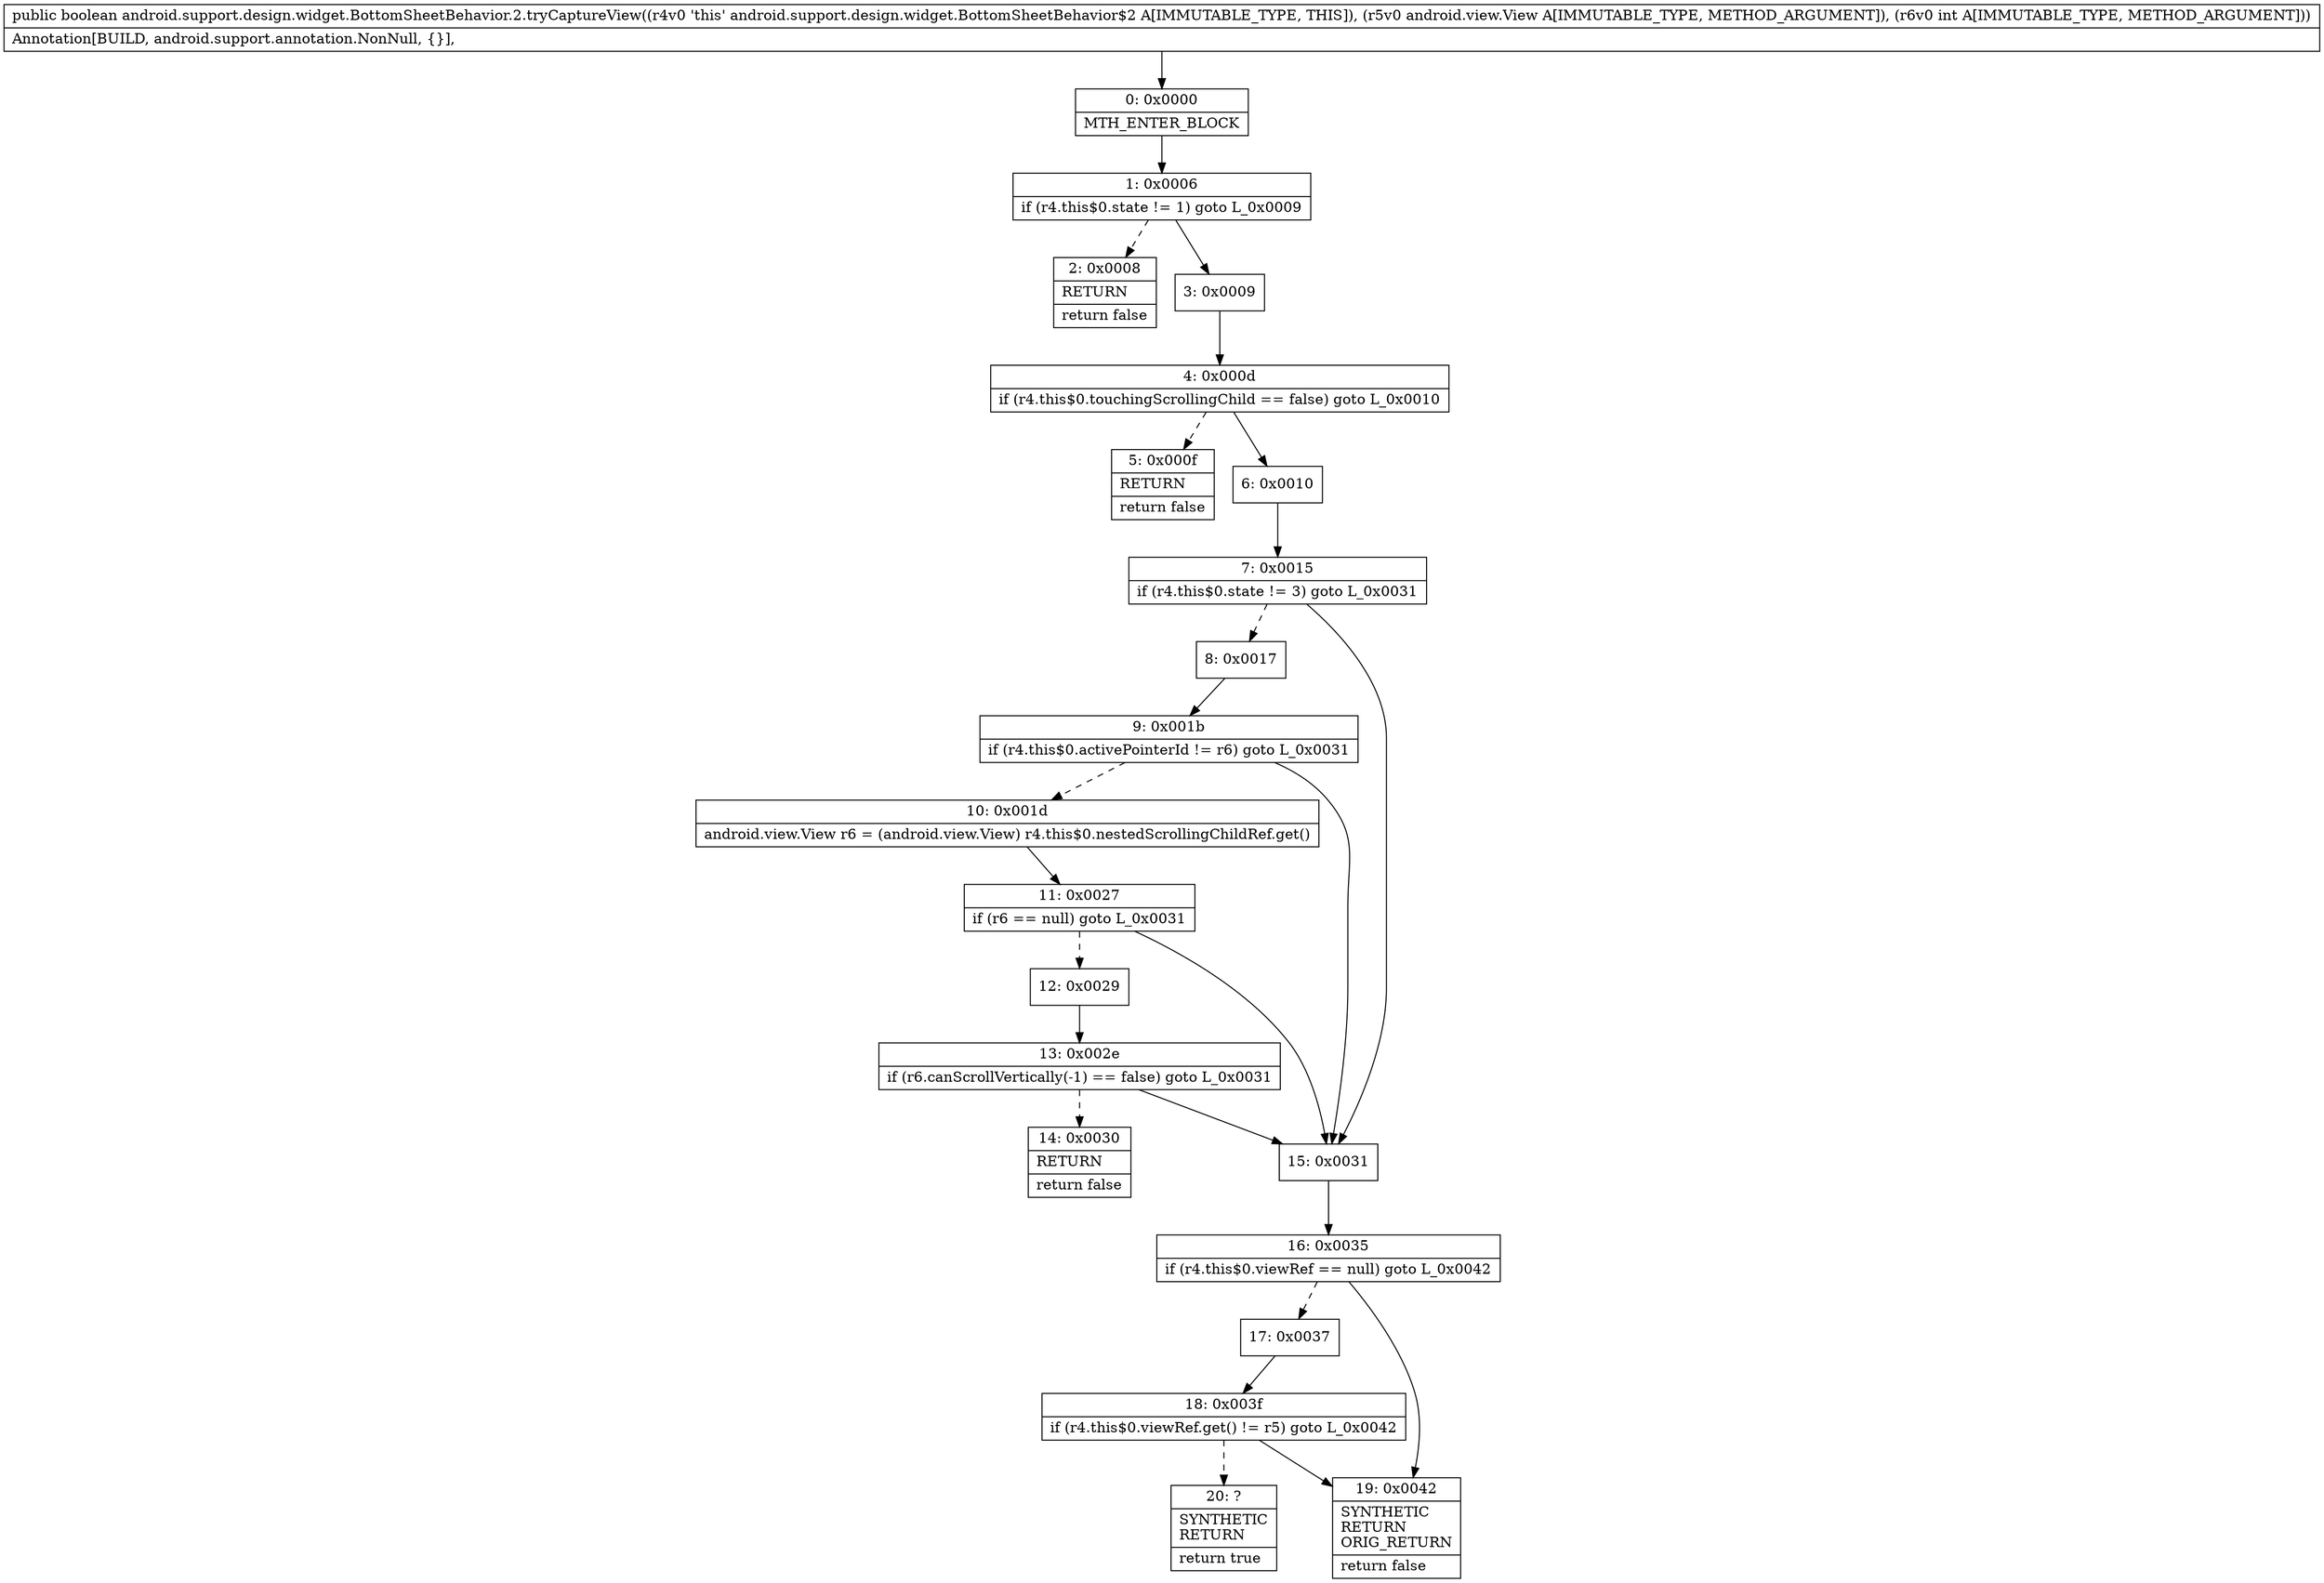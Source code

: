 digraph "CFG forandroid.support.design.widget.BottomSheetBehavior.2.tryCaptureView(Landroid\/view\/View;I)Z" {
Node_0 [shape=record,label="{0\:\ 0x0000|MTH_ENTER_BLOCK\l}"];
Node_1 [shape=record,label="{1\:\ 0x0006|if (r4.this$0.state != 1) goto L_0x0009\l}"];
Node_2 [shape=record,label="{2\:\ 0x0008|RETURN\l|return false\l}"];
Node_3 [shape=record,label="{3\:\ 0x0009}"];
Node_4 [shape=record,label="{4\:\ 0x000d|if (r4.this$0.touchingScrollingChild == false) goto L_0x0010\l}"];
Node_5 [shape=record,label="{5\:\ 0x000f|RETURN\l|return false\l}"];
Node_6 [shape=record,label="{6\:\ 0x0010}"];
Node_7 [shape=record,label="{7\:\ 0x0015|if (r4.this$0.state != 3) goto L_0x0031\l}"];
Node_8 [shape=record,label="{8\:\ 0x0017}"];
Node_9 [shape=record,label="{9\:\ 0x001b|if (r4.this$0.activePointerId != r6) goto L_0x0031\l}"];
Node_10 [shape=record,label="{10\:\ 0x001d|android.view.View r6 = (android.view.View) r4.this$0.nestedScrollingChildRef.get()\l}"];
Node_11 [shape=record,label="{11\:\ 0x0027|if (r6 == null) goto L_0x0031\l}"];
Node_12 [shape=record,label="{12\:\ 0x0029}"];
Node_13 [shape=record,label="{13\:\ 0x002e|if (r6.canScrollVertically(\-1) == false) goto L_0x0031\l}"];
Node_14 [shape=record,label="{14\:\ 0x0030|RETURN\l|return false\l}"];
Node_15 [shape=record,label="{15\:\ 0x0031}"];
Node_16 [shape=record,label="{16\:\ 0x0035|if (r4.this$0.viewRef == null) goto L_0x0042\l}"];
Node_17 [shape=record,label="{17\:\ 0x0037}"];
Node_18 [shape=record,label="{18\:\ 0x003f|if (r4.this$0.viewRef.get() != r5) goto L_0x0042\l}"];
Node_19 [shape=record,label="{19\:\ 0x0042|SYNTHETIC\lRETURN\lORIG_RETURN\l|return false\l}"];
Node_20 [shape=record,label="{20\:\ ?|SYNTHETIC\lRETURN\l|return true\l}"];
MethodNode[shape=record,label="{public boolean android.support.design.widget.BottomSheetBehavior.2.tryCaptureView((r4v0 'this' android.support.design.widget.BottomSheetBehavior$2 A[IMMUTABLE_TYPE, THIS]), (r5v0 android.view.View A[IMMUTABLE_TYPE, METHOD_ARGUMENT]), (r6v0 int A[IMMUTABLE_TYPE, METHOD_ARGUMENT]))  | Annotation[BUILD, android.support.annotation.NonNull, \{\}], \l}"];
MethodNode -> Node_0;
Node_0 -> Node_1;
Node_1 -> Node_2[style=dashed];
Node_1 -> Node_3;
Node_3 -> Node_4;
Node_4 -> Node_5[style=dashed];
Node_4 -> Node_6;
Node_6 -> Node_7;
Node_7 -> Node_8[style=dashed];
Node_7 -> Node_15;
Node_8 -> Node_9;
Node_9 -> Node_10[style=dashed];
Node_9 -> Node_15;
Node_10 -> Node_11;
Node_11 -> Node_12[style=dashed];
Node_11 -> Node_15;
Node_12 -> Node_13;
Node_13 -> Node_14[style=dashed];
Node_13 -> Node_15;
Node_15 -> Node_16;
Node_16 -> Node_17[style=dashed];
Node_16 -> Node_19;
Node_17 -> Node_18;
Node_18 -> Node_19;
Node_18 -> Node_20[style=dashed];
}

